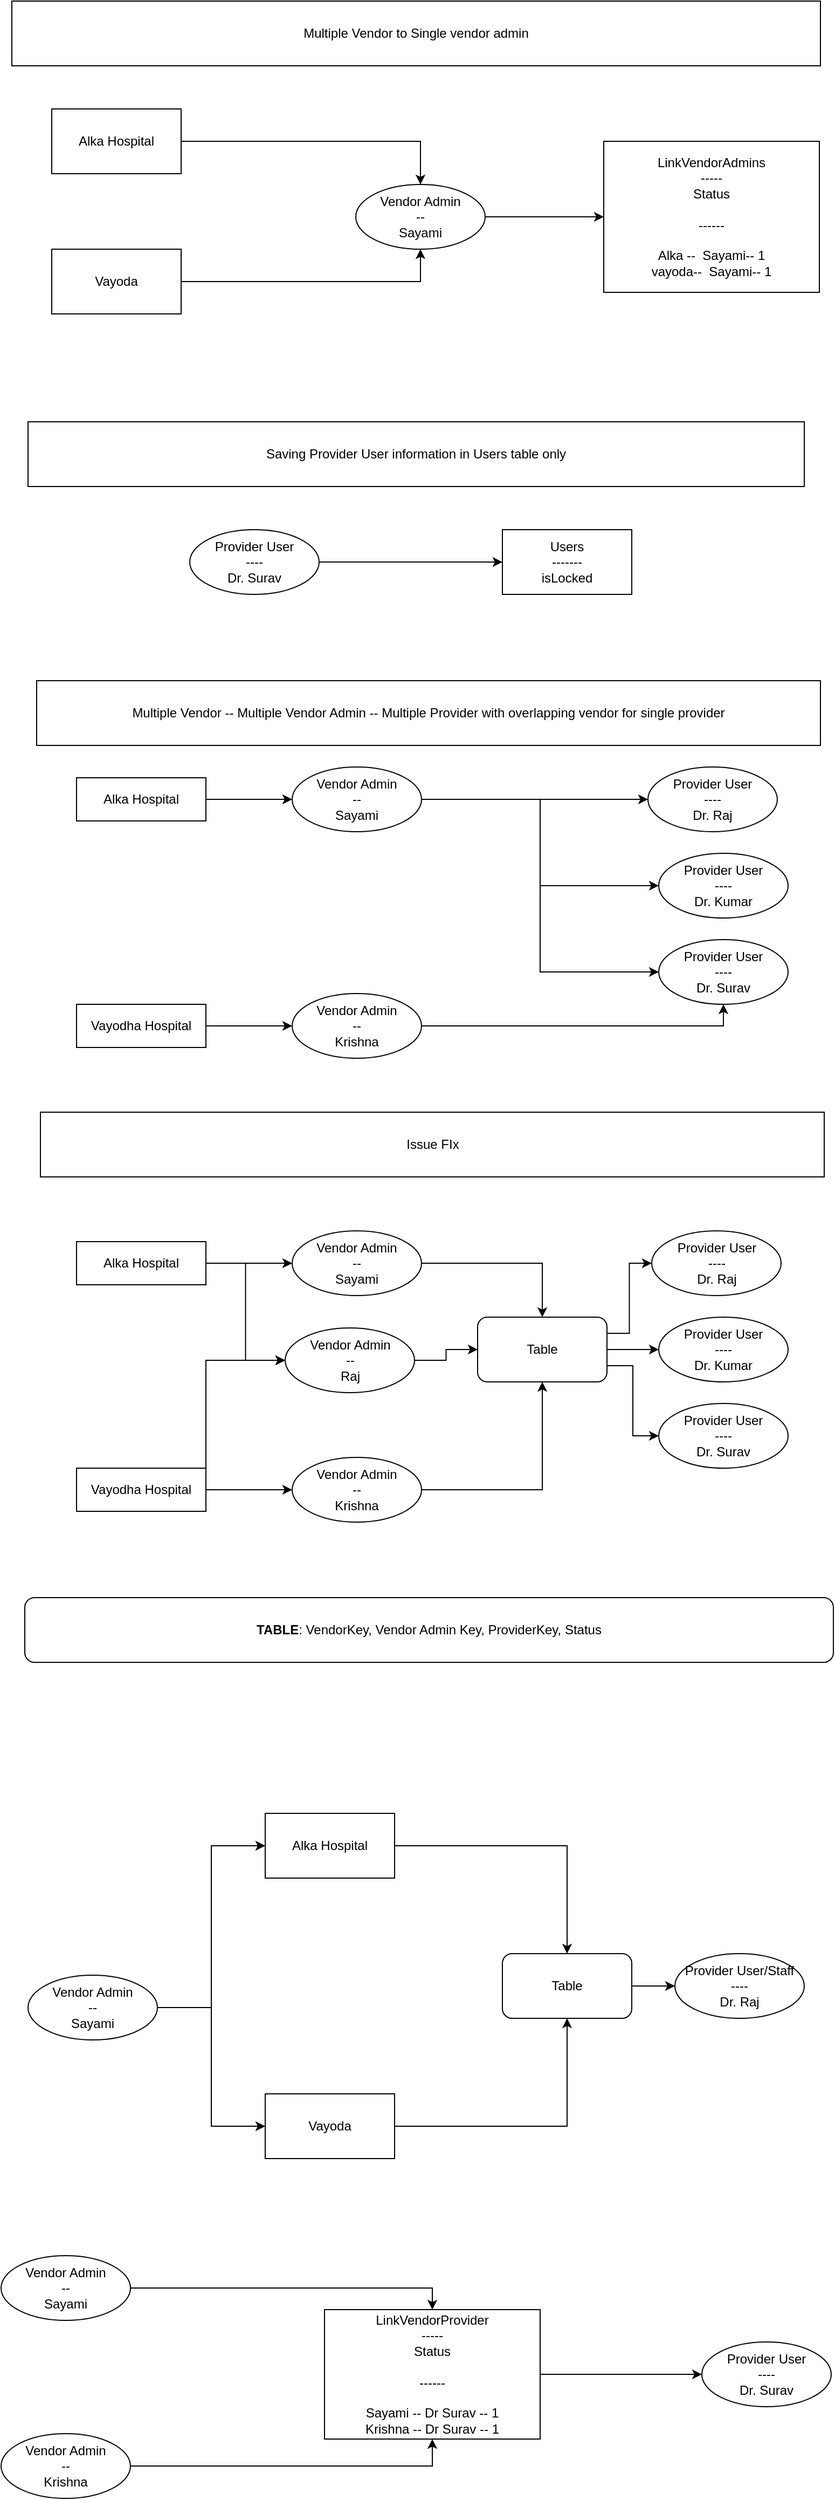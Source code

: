 <mxfile version="16.2.2" type="github"><diagram id="VkaYSRoHR8YTlxPf7dWP" name="Page-1"><mxGraphModel dx="1379" dy="3106" grid="1" gridSize="10" guides="1" tooltips="1" connect="1" arrows="1" fold="1" page="1" pageScale="1" pageWidth="827" pageHeight="1169" math="0" shadow="0"><root><mxCell id="0"/><mxCell id="1" parent="0"/><mxCell id="1w434KkkwGxaurQFL4mm-30" value="Provider User&lt;br&gt;----&lt;br&gt;Dr. Surav" style="ellipse;whiteSpace=wrap;html=1;" vertex="1" parent="1"><mxGeometry x="678" y="680" width="120" height="60" as="geometry"/></mxCell><mxCell id="1w434KkkwGxaurQFL4mm-31" style="edgeStyle=orthogonalEdgeStyle;rounded=0;orthogonalLoop=1;jettySize=auto;html=1;exitX=1;exitY=0.5;exitDx=0;exitDy=0;entryX=0;entryY=0.5;entryDx=0;entryDy=0;" edge="1" parent="1" source="1w434KkkwGxaurQFL4mm-32" target="1w434KkkwGxaurQFL4mm-30"><mxGeometry relative="1" as="geometry"/></mxCell><mxCell id="1w434KkkwGxaurQFL4mm-32" value="LinkVendorProvider&lt;br&gt;-----&lt;br&gt;Status&lt;br&gt;&lt;br&gt;------&lt;br&gt;&lt;br&gt;Sayami -- Dr Surav -- 1&lt;br&gt;Krishna -- Dr Surav -- 1" style="rounded=0;whiteSpace=wrap;html=1;" vertex="1" parent="1"><mxGeometry x="328" y="650" width="200" height="120" as="geometry"/></mxCell><mxCell id="1w434KkkwGxaurQFL4mm-33" style="edgeStyle=orthogonalEdgeStyle;rounded=0;orthogonalLoop=1;jettySize=auto;html=1;exitX=1;exitY=0.5;exitDx=0;exitDy=0;entryX=0.5;entryY=0;entryDx=0;entryDy=0;" edge="1" parent="1" source="1w434KkkwGxaurQFL4mm-34" target="1w434KkkwGxaurQFL4mm-32"><mxGeometry relative="1" as="geometry"/></mxCell><mxCell id="1w434KkkwGxaurQFL4mm-34" value="Vendor Admin&lt;br&gt;--&lt;br&gt;Sayami" style="ellipse;whiteSpace=wrap;html=1;rounded=0;" vertex="1" parent="1"><mxGeometry x="28" y="600" width="120" height="60" as="geometry"/></mxCell><mxCell id="1w434KkkwGxaurQFL4mm-35" style="edgeStyle=orthogonalEdgeStyle;rounded=0;orthogonalLoop=1;jettySize=auto;html=1;exitX=1;exitY=0.5;exitDx=0;exitDy=0;entryX=0.5;entryY=1;entryDx=0;entryDy=0;" edge="1" parent="1" source="1w434KkkwGxaurQFL4mm-36" target="1w434KkkwGxaurQFL4mm-32"><mxGeometry relative="1" as="geometry"/></mxCell><mxCell id="1w434KkkwGxaurQFL4mm-36" value="Vendor Admin&lt;br&gt;--&lt;br&gt;Krishna" style="ellipse;whiteSpace=wrap;html=1;rounded=0;" vertex="1" parent="1"><mxGeometry x="28" y="765" width="120" height="60" as="geometry"/></mxCell><mxCell id="1w434KkkwGxaurQFL4mm-60" value="" style="group" vertex="1" connectable="0" parent="1"><mxGeometry x="38" y="-1490" width="750" height="290" as="geometry"/></mxCell><mxCell id="1w434KkkwGxaurQFL4mm-37" value="Alka Hospital" style="rounded=0;whiteSpace=wrap;html=1;" vertex="1" parent="1w434KkkwGxaurQFL4mm-60"><mxGeometry x="37" y="100" width="120" height="60" as="geometry"/></mxCell><mxCell id="1w434KkkwGxaurQFL4mm-38" value="Vayoda" style="rounded=0;whiteSpace=wrap;html=1;" vertex="1" parent="1w434KkkwGxaurQFL4mm-60"><mxGeometry x="37" y="230" width="120" height="60" as="geometry"/></mxCell><mxCell id="1w434KkkwGxaurQFL4mm-41" value="Vendor Admin&lt;br&gt;--&lt;br&gt;Sayami" style="ellipse;whiteSpace=wrap;html=1;rounded=0;" vertex="1" parent="1w434KkkwGxaurQFL4mm-60"><mxGeometry x="319" y="170" width="120" height="60" as="geometry"/></mxCell><mxCell id="1w434KkkwGxaurQFL4mm-42" style="edgeStyle=orthogonalEdgeStyle;rounded=0;orthogonalLoop=1;jettySize=auto;html=1;exitX=1;exitY=0.5;exitDx=0;exitDy=0;" edge="1" parent="1w434KkkwGxaurQFL4mm-60" source="1w434KkkwGxaurQFL4mm-37" target="1w434KkkwGxaurQFL4mm-41"><mxGeometry relative="1" as="geometry"/></mxCell><mxCell id="1w434KkkwGxaurQFL4mm-43" style="edgeStyle=orthogonalEdgeStyle;rounded=0;orthogonalLoop=1;jettySize=auto;html=1;exitX=1;exitY=0.5;exitDx=0;exitDy=0;entryX=0.5;entryY=1;entryDx=0;entryDy=0;" edge="1" parent="1w434KkkwGxaurQFL4mm-60" source="1w434KkkwGxaurQFL4mm-38" target="1w434KkkwGxaurQFL4mm-41"><mxGeometry relative="1" as="geometry"/></mxCell><mxCell id="1w434KkkwGxaurQFL4mm-44" value="LinkVendorAdmins&lt;br&gt;-----&lt;br&gt;Status&lt;br&gt;&lt;br&gt;------&lt;br&gt;&lt;br&gt;Alka --&amp;nbsp; Sayami-- 1&lt;br&gt;vayoda--&amp;nbsp; Sayami-- 1" style="rounded=0;whiteSpace=wrap;html=1;" vertex="1" parent="1w434KkkwGxaurQFL4mm-60"><mxGeometry x="549" y="130" width="200" height="140" as="geometry"/></mxCell><mxCell id="1w434KkkwGxaurQFL4mm-45" style="edgeStyle=orthogonalEdgeStyle;rounded=0;orthogonalLoop=1;jettySize=auto;html=1;exitX=1;exitY=0.5;exitDx=0;exitDy=0;" edge="1" parent="1w434KkkwGxaurQFL4mm-60" source="1w434KkkwGxaurQFL4mm-41" target="1w434KkkwGxaurQFL4mm-44"><mxGeometry relative="1" as="geometry"/></mxCell><mxCell id="1w434KkkwGxaurQFL4mm-59" value="Multiple Vendor to Single vendor admin" style="rounded=0;whiteSpace=wrap;html=1;" vertex="1" parent="1w434KkkwGxaurQFL4mm-60"><mxGeometry width="750" height="60" as="geometry"/></mxCell><mxCell id="1w434KkkwGxaurQFL4mm-62" value="" style="group" vertex="1" connectable="0" parent="1"><mxGeometry x="53" y="-1100" width="720" height="160" as="geometry"/></mxCell><mxCell id="1w434KkkwGxaurQFL4mm-18" value="Users&lt;br&gt;-------&lt;br&gt;isLocked" style="whiteSpace=wrap;html=1;" vertex="1" parent="1w434KkkwGxaurQFL4mm-62"><mxGeometry x="440" y="100" width="120" height="60" as="geometry"/></mxCell><mxCell id="1w434KkkwGxaurQFL4mm-24" style="edgeStyle=orthogonalEdgeStyle;rounded=0;orthogonalLoop=1;jettySize=auto;html=1;exitX=1;exitY=0.5;exitDx=0;exitDy=0;entryX=0;entryY=0.5;entryDx=0;entryDy=0;" edge="1" parent="1w434KkkwGxaurQFL4mm-62" source="1w434KkkwGxaurQFL4mm-23" target="1w434KkkwGxaurQFL4mm-18"><mxGeometry relative="1" as="geometry"/></mxCell><mxCell id="1w434KkkwGxaurQFL4mm-23" value="Provider User&lt;br&gt;----&lt;br&gt;Dr. Surav" style="ellipse;whiteSpace=wrap;html=1;" vertex="1" parent="1w434KkkwGxaurQFL4mm-62"><mxGeometry x="150" y="100" width="120" height="60" as="geometry"/></mxCell><mxCell id="1w434KkkwGxaurQFL4mm-61" value="Saving Provider User information in Users table only" style="rounded=0;whiteSpace=wrap;html=1;" vertex="1" parent="1w434KkkwGxaurQFL4mm-62"><mxGeometry width="720" height="60" as="geometry"/></mxCell><mxCell id="1w434KkkwGxaurQFL4mm-65" value="" style="group" vertex="1" connectable="0" parent="1"><mxGeometry x="61" y="-860" width="727" height="350" as="geometry"/></mxCell><mxCell id="1w434KkkwGxaurQFL4mm-1" value="Alka Hospital" style="rounded=0;whiteSpace=wrap;html=1;" vertex="1" parent="1w434KkkwGxaurQFL4mm-65"><mxGeometry x="37" y="90" width="120" height="40" as="geometry"/></mxCell><mxCell id="1w434KkkwGxaurQFL4mm-2" value="Vendor Admin&lt;br&gt;--&lt;br&gt;Sayami" style="ellipse;whiteSpace=wrap;html=1;rounded=0;" vertex="1" parent="1w434KkkwGxaurQFL4mm-65"><mxGeometry x="237" y="80" width="120" height="60" as="geometry"/></mxCell><mxCell id="1w434KkkwGxaurQFL4mm-3" value="" style="edgeStyle=orthogonalEdgeStyle;rounded=0;orthogonalLoop=1;jettySize=auto;html=1;" edge="1" parent="1w434KkkwGxaurQFL4mm-65" source="1w434KkkwGxaurQFL4mm-1" target="1w434KkkwGxaurQFL4mm-2"><mxGeometry relative="1" as="geometry"/></mxCell><mxCell id="1w434KkkwGxaurQFL4mm-4" value="Provider User&lt;br&gt;----&lt;br&gt;Dr. Raj" style="ellipse;whiteSpace=wrap;html=1;" vertex="1" parent="1w434KkkwGxaurQFL4mm-65"><mxGeometry x="567" y="80" width="120" height="60" as="geometry"/></mxCell><mxCell id="1w434KkkwGxaurQFL4mm-5" style="edgeStyle=orthogonalEdgeStyle;rounded=0;orthogonalLoop=1;jettySize=auto;html=1;exitX=1;exitY=0.5;exitDx=0;exitDy=0;entryX=0;entryY=0.5;entryDx=0;entryDy=0;" edge="1" parent="1w434KkkwGxaurQFL4mm-65" source="1w434KkkwGxaurQFL4mm-2" target="1w434KkkwGxaurQFL4mm-4"><mxGeometry relative="1" as="geometry"/></mxCell><mxCell id="1w434KkkwGxaurQFL4mm-6" value="Provider User&lt;br&gt;----&lt;br&gt;Dr. Kumar" style="ellipse;whiteSpace=wrap;html=1;" vertex="1" parent="1w434KkkwGxaurQFL4mm-65"><mxGeometry x="577" y="160" width="120" height="60" as="geometry"/></mxCell><mxCell id="1w434KkkwGxaurQFL4mm-10" style="edgeStyle=orthogonalEdgeStyle;rounded=0;orthogonalLoop=1;jettySize=auto;html=1;exitX=1;exitY=0.5;exitDx=0;exitDy=0;entryX=0;entryY=0.5;entryDx=0;entryDy=0;" edge="1" parent="1w434KkkwGxaurQFL4mm-65" source="1w434KkkwGxaurQFL4mm-2" target="1w434KkkwGxaurQFL4mm-6"><mxGeometry relative="1" as="geometry"/></mxCell><mxCell id="1w434KkkwGxaurQFL4mm-7" value="Provider User&lt;br&gt;----&lt;br&gt;Dr. Surav" style="ellipse;whiteSpace=wrap;html=1;" vertex="1" parent="1w434KkkwGxaurQFL4mm-65"><mxGeometry x="577" y="240" width="120" height="60" as="geometry"/></mxCell><mxCell id="1w434KkkwGxaurQFL4mm-11" style="edgeStyle=orthogonalEdgeStyle;rounded=0;orthogonalLoop=1;jettySize=auto;html=1;exitX=1;exitY=0.5;exitDx=0;exitDy=0;entryX=0;entryY=0.5;entryDx=0;entryDy=0;" edge="1" parent="1w434KkkwGxaurQFL4mm-65" source="1w434KkkwGxaurQFL4mm-2" target="1w434KkkwGxaurQFL4mm-7"><mxGeometry relative="1" as="geometry"/></mxCell><mxCell id="1w434KkkwGxaurQFL4mm-13" value="Vayodha Hospital" style="rounded=0;whiteSpace=wrap;html=1;" vertex="1" parent="1w434KkkwGxaurQFL4mm-65"><mxGeometry x="37" y="300" width="120" height="40" as="geometry"/></mxCell><mxCell id="1w434KkkwGxaurQFL4mm-16" style="edgeStyle=orthogonalEdgeStyle;rounded=0;orthogonalLoop=1;jettySize=auto;html=1;exitX=1;exitY=0.5;exitDx=0;exitDy=0;entryX=0.5;entryY=1;entryDx=0;entryDy=0;" edge="1" parent="1w434KkkwGxaurQFL4mm-65" source="1w434KkkwGxaurQFL4mm-14" target="1w434KkkwGxaurQFL4mm-7"><mxGeometry relative="1" as="geometry"/></mxCell><mxCell id="1w434KkkwGxaurQFL4mm-14" value="Vendor Admin&lt;br&gt;--&lt;br&gt;Krishna" style="ellipse;whiteSpace=wrap;html=1;rounded=0;" vertex="1" parent="1w434KkkwGxaurQFL4mm-65"><mxGeometry x="237" y="290" width="120" height="60" as="geometry"/></mxCell><mxCell id="1w434KkkwGxaurQFL4mm-15" style="edgeStyle=orthogonalEdgeStyle;rounded=0;orthogonalLoop=1;jettySize=auto;html=1;entryX=0;entryY=0.5;entryDx=0;entryDy=0;" edge="1" parent="1w434KkkwGxaurQFL4mm-65" source="1w434KkkwGxaurQFL4mm-13" target="1w434KkkwGxaurQFL4mm-14"><mxGeometry relative="1" as="geometry"/></mxCell><mxCell id="1w434KkkwGxaurQFL4mm-64" value="Multiple Vendor -- Multiple Vendor Admin -- Multiple Provider with overlapping vendor for single provider" style="rounded=0;whiteSpace=wrap;html=1;" vertex="1" parent="1w434KkkwGxaurQFL4mm-65"><mxGeometry width="727" height="60" as="geometry"/></mxCell><mxCell id="1w434KkkwGxaurQFL4mm-51" style="edgeStyle=orthogonalEdgeStyle;rounded=0;orthogonalLoop=1;jettySize=auto;html=1;exitX=1;exitY=0.5;exitDx=0;exitDy=0;entryX=0;entryY=0.5;entryDx=0;entryDy=0;" edge="1" parent="1" source="1w434KkkwGxaurQFL4mm-46" target="1w434KkkwGxaurQFL4mm-47"><mxGeometry relative="1" as="geometry"/></mxCell><mxCell id="1w434KkkwGxaurQFL4mm-48" value="Vayoda" style="rounded=0;whiteSpace=wrap;html=1;" vertex="1" parent="1"><mxGeometry x="273" y="450" width="120" height="60" as="geometry"/></mxCell><mxCell id="1w434KkkwGxaurQFL4mm-57" style="edgeStyle=orthogonalEdgeStyle;rounded=0;orthogonalLoop=1;jettySize=auto;html=1;exitX=1;exitY=0.5;exitDx=0;exitDy=0;entryX=0.5;entryY=1;entryDx=0;entryDy=0;" edge="1" parent="1" source="1w434KkkwGxaurQFL4mm-48" target="1w434KkkwGxaurQFL4mm-55"><mxGeometry relative="1" as="geometry"/></mxCell><mxCell id="1w434KkkwGxaurQFL4mm-52" style="edgeStyle=orthogonalEdgeStyle;rounded=0;orthogonalLoop=1;jettySize=auto;html=1;exitX=1;exitY=0.5;exitDx=0;exitDy=0;entryX=0;entryY=0.5;entryDx=0;entryDy=0;" edge="1" parent="1" source="1w434KkkwGxaurQFL4mm-46" target="1w434KkkwGxaurQFL4mm-48"><mxGeometry relative="1" as="geometry"/></mxCell><mxCell id="1w434KkkwGxaurQFL4mm-50" value="Provider User/Staff&lt;br&gt;----&lt;br&gt;Dr. Raj" style="ellipse;whiteSpace=wrap;html=1;" vertex="1" parent="1"><mxGeometry x="653" y="320" width="120" height="60" as="geometry"/></mxCell><mxCell id="1w434KkkwGxaurQFL4mm-58" style="edgeStyle=orthogonalEdgeStyle;rounded=0;orthogonalLoop=1;jettySize=auto;html=1;exitX=1;exitY=0.5;exitDx=0;exitDy=0;entryX=0;entryY=0.5;entryDx=0;entryDy=0;" edge="1" parent="1" source="1w434KkkwGxaurQFL4mm-55" target="1w434KkkwGxaurQFL4mm-50"><mxGeometry relative="1" as="geometry"/></mxCell><mxCell id="1w434KkkwGxaurQFL4mm-55" value="Table" style="rounded=1;whiteSpace=wrap;html=1;" vertex="1" parent="1"><mxGeometry x="493" y="320" width="120" height="60" as="geometry"/></mxCell><mxCell id="1w434KkkwGxaurQFL4mm-56" style="edgeStyle=orthogonalEdgeStyle;rounded=0;orthogonalLoop=1;jettySize=auto;html=1;exitX=1;exitY=0.5;exitDx=0;exitDy=0;entryX=0.5;entryY=0;entryDx=0;entryDy=0;" edge="1" parent="1" source="1w434KkkwGxaurQFL4mm-47" target="1w434KkkwGxaurQFL4mm-55"><mxGeometry relative="1" as="geometry"/></mxCell><mxCell id="1w434KkkwGxaurQFL4mm-47" value="Alka Hospital" style="rounded=0;whiteSpace=wrap;html=1;" vertex="1" parent="1"><mxGeometry x="273" y="190" width="120" height="60" as="geometry"/></mxCell><mxCell id="1w434KkkwGxaurQFL4mm-46" value="Vendor Admin&lt;br&gt;--&lt;br&gt;Sayami" style="ellipse;whiteSpace=wrap;html=1;rounded=0;" vertex="1" parent="1"><mxGeometry x="53" y="340" width="120" height="60" as="geometry"/></mxCell><mxCell id="1w434KkkwGxaurQFL4mm-63" value="Issue FIx" style="rounded=0;whiteSpace=wrap;html=1;" vertex="1" parent="1"><mxGeometry x="64.5" y="-460" width="727" height="60" as="geometry"/></mxCell><mxCell id="1w434KkkwGxaurQFL4mm-90" style="edgeStyle=orthogonalEdgeStyle;rounded=0;orthogonalLoop=1;jettySize=auto;html=1;exitX=1;exitY=0.5;exitDx=0;exitDy=0;entryX=0;entryY=0.5;entryDx=0;entryDy=0;" edge="1" parent="1" source="1w434KkkwGxaurQFL4mm-67" target="1w434KkkwGxaurQFL4mm-89"><mxGeometry relative="1" as="geometry"/></mxCell><mxCell id="1w434KkkwGxaurQFL4mm-67" value="Alka Hospital" style="rounded=0;whiteSpace=wrap;html=1;" vertex="1" parent="1"><mxGeometry x="98" y="-340" width="120" height="40" as="geometry"/></mxCell><mxCell id="1w434KkkwGxaurQFL4mm-81" style="edgeStyle=orthogonalEdgeStyle;rounded=0;orthogonalLoop=1;jettySize=auto;html=1;exitX=1;exitY=0.5;exitDx=0;exitDy=0;" edge="1" parent="1" source="1w434KkkwGxaurQFL4mm-68" target="1w434KkkwGxaurQFL4mm-80"><mxGeometry relative="1" as="geometry"/></mxCell><mxCell id="1w434KkkwGxaurQFL4mm-68" value="Vendor Admin&lt;br&gt;--&lt;br&gt;Sayami" style="ellipse;whiteSpace=wrap;html=1;rounded=0;" vertex="1" parent="1"><mxGeometry x="298" y="-350" width="120" height="60" as="geometry"/></mxCell><mxCell id="1w434KkkwGxaurQFL4mm-69" value="" style="edgeStyle=orthogonalEdgeStyle;rounded=0;orthogonalLoop=1;jettySize=auto;html=1;" edge="1" source="1w434KkkwGxaurQFL4mm-67" target="1w434KkkwGxaurQFL4mm-68" parent="1"><mxGeometry relative="1" as="geometry"/></mxCell><mxCell id="1w434KkkwGxaurQFL4mm-70" value="Provider User&lt;br&gt;----&lt;br&gt;Dr. Raj" style="ellipse;whiteSpace=wrap;html=1;" vertex="1" parent="1"><mxGeometry x="631.5" y="-350" width="120" height="60" as="geometry"/></mxCell><mxCell id="1w434KkkwGxaurQFL4mm-72" value="Provider User&lt;br&gt;----&lt;br&gt;Dr. Kumar" style="ellipse;whiteSpace=wrap;html=1;" vertex="1" parent="1"><mxGeometry x="638" y="-270" width="120" height="60" as="geometry"/></mxCell><mxCell id="1w434KkkwGxaurQFL4mm-74" value="Provider User&lt;br&gt;----&lt;br&gt;Dr. Surav" style="ellipse;whiteSpace=wrap;html=1;" vertex="1" parent="1"><mxGeometry x="638" y="-190" width="120" height="60" as="geometry"/></mxCell><mxCell id="1w434KkkwGxaurQFL4mm-91" style="edgeStyle=orthogonalEdgeStyle;rounded=0;orthogonalLoop=1;jettySize=auto;html=1;exitX=1;exitY=0.25;exitDx=0;exitDy=0;" edge="1" parent="1" source="1w434KkkwGxaurQFL4mm-76" target="1w434KkkwGxaurQFL4mm-89"><mxGeometry relative="1" as="geometry"><Array as="points"><mxPoint x="218" y="-230"/></Array></mxGeometry></mxCell><mxCell id="1w434KkkwGxaurQFL4mm-76" value="Vayodha Hospital" style="rounded=0;whiteSpace=wrap;html=1;" vertex="1" parent="1"><mxGeometry x="98" y="-130" width="120" height="40" as="geometry"/></mxCell><mxCell id="1w434KkkwGxaurQFL4mm-82" style="edgeStyle=orthogonalEdgeStyle;rounded=0;orthogonalLoop=1;jettySize=auto;html=1;exitX=1;exitY=0.5;exitDx=0;exitDy=0;entryX=0.5;entryY=1;entryDx=0;entryDy=0;" edge="1" parent="1" source="1w434KkkwGxaurQFL4mm-78" target="1w434KkkwGxaurQFL4mm-80"><mxGeometry relative="1" as="geometry"/></mxCell><mxCell id="1w434KkkwGxaurQFL4mm-78" value="Vendor Admin&lt;br&gt;--&lt;br&gt;Krishna" style="ellipse;whiteSpace=wrap;html=1;rounded=0;" vertex="1" parent="1"><mxGeometry x="298" y="-140" width="120" height="60" as="geometry"/></mxCell><mxCell id="1w434KkkwGxaurQFL4mm-79" style="edgeStyle=orthogonalEdgeStyle;rounded=0;orthogonalLoop=1;jettySize=auto;html=1;entryX=0;entryY=0.5;entryDx=0;entryDy=0;" edge="1" source="1w434KkkwGxaurQFL4mm-76" target="1w434KkkwGxaurQFL4mm-78" parent="1"><mxGeometry relative="1" as="geometry"/></mxCell><mxCell id="1w434KkkwGxaurQFL4mm-86" style="edgeStyle=orthogonalEdgeStyle;rounded=0;orthogonalLoop=1;jettySize=auto;html=1;exitX=1;exitY=0.25;exitDx=0;exitDy=0;entryX=0;entryY=0.5;entryDx=0;entryDy=0;" edge="1" parent="1" source="1w434KkkwGxaurQFL4mm-80" target="1w434KkkwGxaurQFL4mm-70"><mxGeometry relative="1" as="geometry"/></mxCell><mxCell id="1w434KkkwGxaurQFL4mm-87" style="edgeStyle=orthogonalEdgeStyle;rounded=0;orthogonalLoop=1;jettySize=auto;html=1;exitX=1;exitY=0.5;exitDx=0;exitDy=0;entryX=0;entryY=0.5;entryDx=0;entryDy=0;" edge="1" parent="1" source="1w434KkkwGxaurQFL4mm-80" target="1w434KkkwGxaurQFL4mm-72"><mxGeometry relative="1" as="geometry"/></mxCell><mxCell id="1w434KkkwGxaurQFL4mm-88" style="edgeStyle=orthogonalEdgeStyle;rounded=0;orthogonalLoop=1;jettySize=auto;html=1;exitX=1;exitY=0.75;exitDx=0;exitDy=0;entryX=0;entryY=0.5;entryDx=0;entryDy=0;" edge="1" parent="1" source="1w434KkkwGxaurQFL4mm-80" target="1w434KkkwGxaurQFL4mm-74"><mxGeometry relative="1" as="geometry"/></mxCell><mxCell id="1w434KkkwGxaurQFL4mm-80" value="Table" style="rounded=1;whiteSpace=wrap;html=1;" vertex="1" parent="1"><mxGeometry x="470" y="-270" width="120" height="60" as="geometry"/></mxCell><mxCell id="1w434KkkwGxaurQFL4mm-92" style="edgeStyle=orthogonalEdgeStyle;rounded=0;orthogonalLoop=1;jettySize=auto;html=1;exitX=1;exitY=0.5;exitDx=0;exitDy=0;entryX=0;entryY=0.5;entryDx=0;entryDy=0;" edge="1" parent="1" source="1w434KkkwGxaurQFL4mm-89" target="1w434KkkwGxaurQFL4mm-80"><mxGeometry relative="1" as="geometry"/></mxCell><mxCell id="1w434KkkwGxaurQFL4mm-89" value="Vendor Admin&lt;br&gt;--&lt;br&gt;Raj" style="ellipse;whiteSpace=wrap;html=1;rounded=0;" vertex="1" parent="1"><mxGeometry x="291.5" y="-260" width="120" height="60" as="geometry"/></mxCell><mxCell id="1w434KkkwGxaurQFL4mm-94" value="&lt;b&gt;TABLE&lt;/b&gt;: VendorKey, Vendor Admin Key, ProviderKey, Status" style="rounded=1;whiteSpace=wrap;html=1;" vertex="1" parent="1"><mxGeometry x="50" y="-10" width="750" height="60" as="geometry"/></mxCell></root></mxGraphModel></diagram></mxfile>